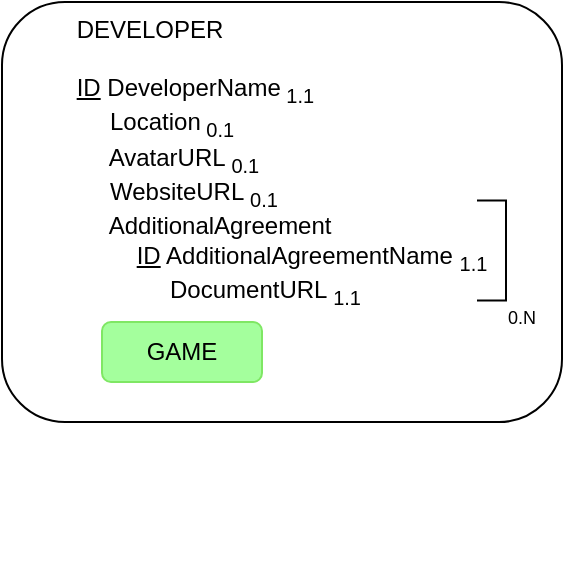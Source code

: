<mxfile version="24.9.1">
  <diagram id="R2lEEEUBdFMjLlhIrx00" name="Page-1">
    <mxGraphModel dx="989" dy="495" grid="1" gridSize="10" guides="1" tooltips="1" connect="1" arrows="1" fold="1" page="1" pageScale="1" pageWidth="850" pageHeight="1100" math="0" shadow="0" extFonts="Permanent Marker^https://fonts.googleapis.com/css?family=Permanent+Marker">
      <root>
        <mxCell id="0" />
        <mxCell id="1" parent="0" />
        <mxCell id="cVz3hMdZg883InBvt44--5" value="" style="group" vertex="1" connectable="0" parent="1">
          <mxGeometry x="350" y="290" width="290" height="280" as="geometry" />
        </mxCell>
        <mxCell id="cVz3hMdZg883InBvt44--2" value="&lt;div align=&quot;left&quot;&gt;DEVELOPER&lt;/div&gt;&lt;div align=&quot;left&quot;&gt;&lt;br&gt;&lt;/div&gt;&lt;div align=&quot;left&quot;&gt;&lt;u&gt;ID&lt;/u&gt; DeveloperName&lt;sub&gt; 1.1&lt;/sub&gt;&lt;/div&gt;&lt;div align=&quot;left&quot;&gt;&amp;nbsp;&amp;nbsp;&amp;nbsp;&amp;nbsp; Location&lt;sub&gt; 0.1&lt;/sub&gt;&lt;/div&gt;&lt;div align=&quot;left&quot;&gt;&amp;nbsp;&amp;nbsp;&amp;nbsp;&amp;nbsp; AvatarURL &lt;sub&gt;0.1&lt;/sub&gt;&lt;/div&gt;&lt;div align=&quot;left&quot;&gt;&amp;nbsp;&amp;nbsp;&amp;nbsp;&amp;nbsp; WebsiteURL &lt;sub&gt;0.1&lt;/sub&gt;&lt;/div&gt;&lt;div align=&quot;left&quot;&gt;&amp;nbsp;&amp;nbsp;&amp;nbsp;&amp;nbsp; AdditionalAgreement&lt;/div&gt;&lt;div align=&quot;left&quot;&gt;&amp;nbsp;&amp;nbsp;&amp;nbsp;&amp;nbsp;&amp;nbsp;&amp;nbsp;&amp;nbsp;&amp;nbsp; &lt;u&gt;ID&lt;/u&gt; AdditionalAgreementName &lt;sub&gt;1.1&lt;/sub&gt;&lt;/div&gt;&lt;div align=&quot;left&quot;&gt;&amp;nbsp;&amp;nbsp;&amp;nbsp;&amp;nbsp;&amp;nbsp;&amp;nbsp;&amp;nbsp;&amp;nbsp;&amp;nbsp;&amp;nbsp;&amp;nbsp;&amp;nbsp;&amp;nbsp; DocumentURL &lt;sub&gt;1.1&lt;/sub&gt;&lt;br&gt;&lt;/div&gt;" style="rounded=1;whiteSpace=wrap;html=1;imageVerticalAlign=top;verticalAlign=top;" vertex="1" parent="cVz3hMdZg883InBvt44--5">
          <mxGeometry width="280" height="210" as="geometry" />
        </mxCell>
        <mxCell id="cVz3hMdZg883InBvt44--3" value="" style="shape=partialRectangle;whiteSpace=wrap;html=1;bottom=1;right=1;left=1;top=0;fillColor=none;routingCenterX=-0.5;rotation=-90;movable=0;resizable=0;rotatable=0;deletable=0;editable=0;locked=1;connectable=0;" vertex="1" parent="cVz3hMdZg883InBvt44--5">
          <mxGeometry x="220" y="117.2" width="50" height="14" as="geometry" />
        </mxCell>
        <mxCell id="cVz3hMdZg883InBvt44--4" value="&lt;font style=&quot;font-size: 9px;&quot;&gt;0.N&lt;/font&gt;" style="text;html=1;align=center;verticalAlign=middle;whiteSpace=wrap;rounded=0;movable=0;resizable=0;rotatable=0;deletable=0;editable=0;locked=1;connectable=0;" vertex="1" parent="cVz3hMdZg883InBvt44--5">
          <mxGeometry x="230" y="136" width="60" height="42" as="geometry" />
        </mxCell>
        <mxCell id="cVz3hMdZg883InBvt44--9" value="GAME" style="rounded=1;whiteSpace=wrap;html=1;labelBackgroundColor=#a4ff9d;fillColor=#A4FF9D;strokeColor=#7fe764;movable=0;resizable=0;rotatable=0;deletable=0;editable=0;locked=1;connectable=0;" vertex="1" parent="cVz3hMdZg883InBvt44--5">
          <mxGeometry x="50" y="160" width="80" height="30" as="geometry" />
        </mxCell>
      </root>
    </mxGraphModel>
  </diagram>
</mxfile>
